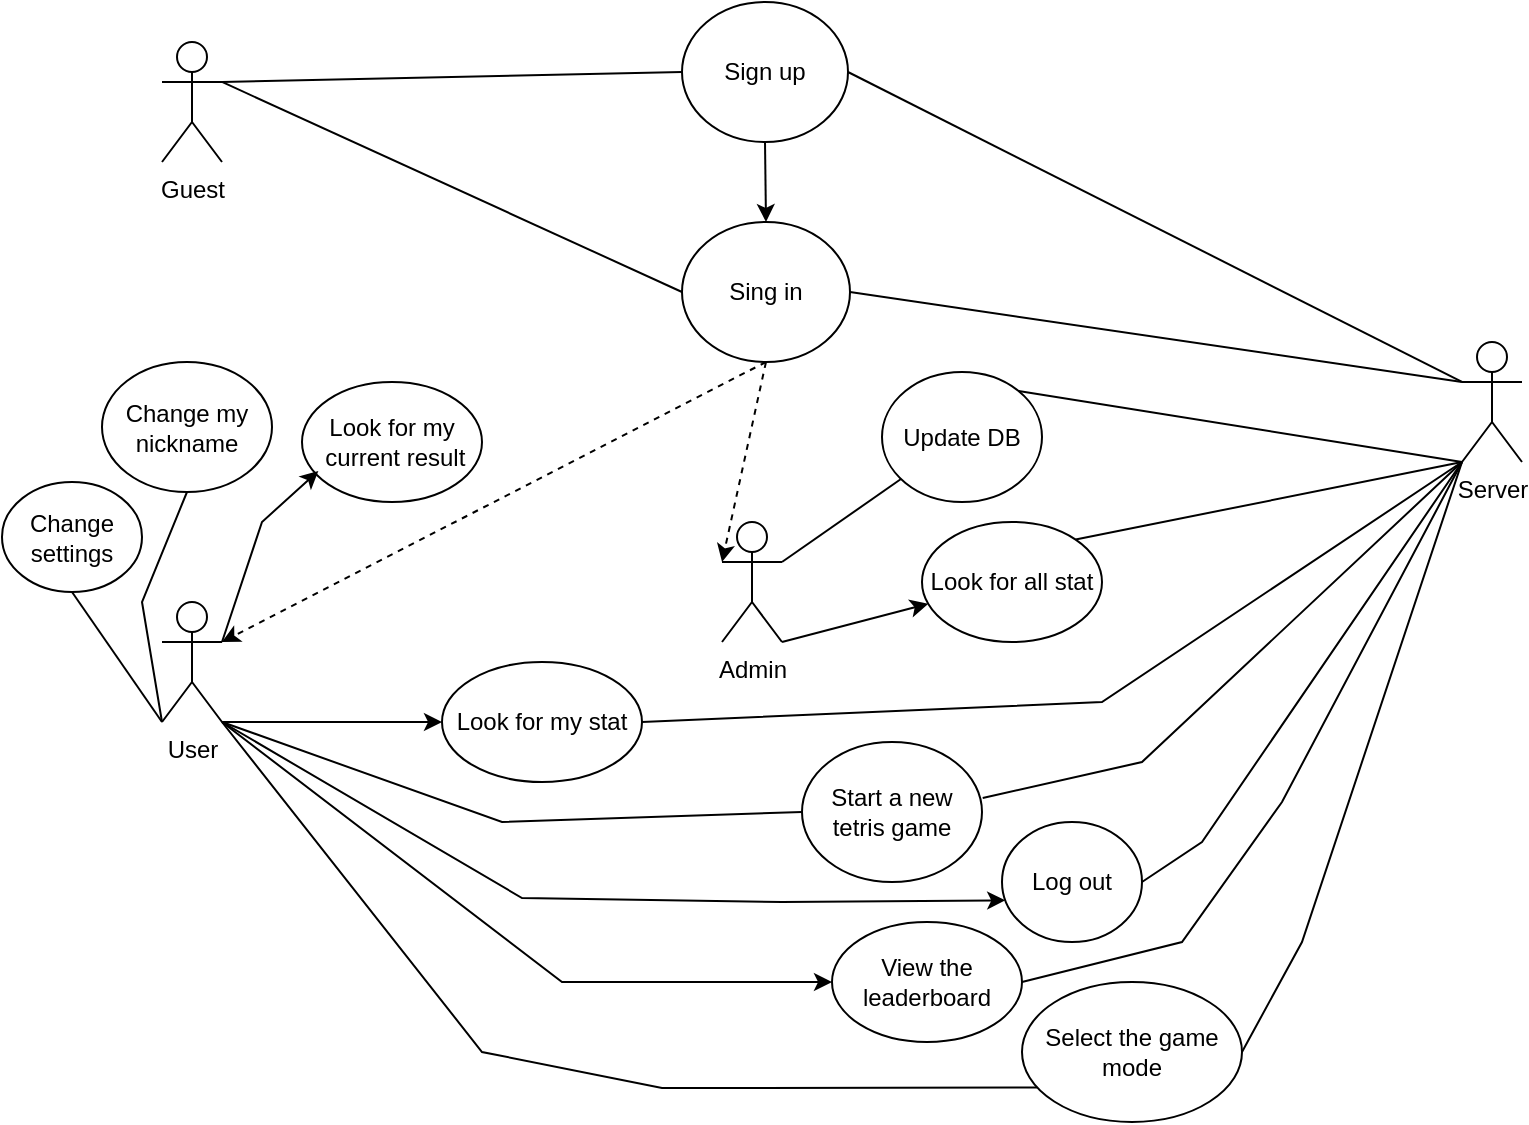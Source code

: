<mxfile version="26.0.16" pages="2">
  <diagram id="C5RBs43oDa-KdzZeNtuy" name="Usecase">
    <mxGraphModel dx="910" dy="500" grid="1" gridSize="10" guides="1" tooltips="1" connect="1" arrows="1" fold="1" page="1" pageScale="1" pageWidth="827" pageHeight="1169" math="0" shadow="0">
      <root>
        <mxCell id="WIyWlLk6GJQsqaUBKTNV-0" />
        <mxCell id="WIyWlLk6GJQsqaUBKTNV-1" parent="WIyWlLk6GJQsqaUBKTNV-0" />
        <mxCell id="0U7hj_pJcV__g8Mz-J5c-0" value="Guest" style="shape=umlActor;verticalLabelPosition=bottom;verticalAlign=top;html=1;outlineConnect=0;" parent="WIyWlLk6GJQsqaUBKTNV-1" vertex="1">
          <mxGeometry x="90" y="120" width="30" height="60" as="geometry" />
        </mxCell>
        <mxCell id="0U7hj_pJcV__g8Mz-J5c-2" value="Admin" style="shape=umlActor;verticalLabelPosition=bottom;verticalAlign=top;html=1;outlineConnect=0;" parent="WIyWlLk6GJQsqaUBKTNV-1" vertex="1">
          <mxGeometry x="370" y="360" width="30" height="60" as="geometry" />
        </mxCell>
        <mxCell id="0U7hj_pJcV__g8Mz-J5c-4" value="User" style="shape=umlActor;verticalLabelPosition=bottom;verticalAlign=top;html=1;outlineConnect=0;" parent="WIyWlLk6GJQsqaUBKTNV-1" vertex="1">
          <mxGeometry x="90" y="400" width="30" height="60" as="geometry" />
        </mxCell>
        <mxCell id="0U7hj_pJcV__g8Mz-J5c-9" value="Sign up" style="ellipse;whiteSpace=wrap;html=1;" parent="WIyWlLk6GJQsqaUBKTNV-1" vertex="1">
          <mxGeometry x="350" y="100" width="83" height="70" as="geometry" />
        </mxCell>
        <mxCell id="0U7hj_pJcV__g8Mz-J5c-10" value="Sing in" style="ellipse;whiteSpace=wrap;html=1;" parent="WIyWlLk6GJQsqaUBKTNV-1" vertex="1">
          <mxGeometry x="350" y="210" width="84" height="70" as="geometry" />
        </mxCell>
        <mxCell id="0U7hj_pJcV__g8Mz-J5c-11" value="" style="endArrow=none;html=1;rounded=0;exitX=1;exitY=0.333;exitDx=0;exitDy=0;exitPerimeter=0;entryX=0;entryY=0.5;entryDx=0;entryDy=0;startFill=0;" parent="WIyWlLk6GJQsqaUBKTNV-1" source="0U7hj_pJcV__g8Mz-J5c-0" target="0U7hj_pJcV__g8Mz-J5c-9" edge="1">
          <mxGeometry width="50" height="50" relative="1" as="geometry">
            <mxPoint x="120" y="190" as="sourcePoint" />
            <mxPoint x="170" y="140" as="targetPoint" />
            <Array as="points" />
          </mxGeometry>
        </mxCell>
        <mxCell id="0U7hj_pJcV__g8Mz-J5c-12" value="Server&lt;div&gt;&lt;br&gt;&lt;/div&gt;" style="shape=umlActor;verticalLabelPosition=bottom;verticalAlign=top;html=1;outlineConnect=0;" parent="WIyWlLk6GJQsqaUBKTNV-1" vertex="1">
          <mxGeometry x="740" y="270" width="30" height="60" as="geometry" />
        </mxCell>
        <mxCell id="0U7hj_pJcV__g8Mz-J5c-17" value="" style="endArrow=none;html=1;rounded=0;exitX=1;exitY=0.5;exitDx=0;exitDy=0;entryX=0;entryY=0.333;entryDx=0;entryDy=0;entryPerimeter=0;startFill=0;" parent="WIyWlLk6GJQsqaUBKTNV-1" source="0U7hj_pJcV__g8Mz-J5c-9" target="0U7hj_pJcV__g8Mz-J5c-12" edge="1">
          <mxGeometry width="50" height="50" relative="1" as="geometry">
            <mxPoint x="380" y="320" as="sourcePoint" />
            <mxPoint x="430" y="270" as="targetPoint" />
          </mxGeometry>
        </mxCell>
        <mxCell id="0U7hj_pJcV__g8Mz-J5c-18" value="" style="endArrow=none;html=1;rounded=0;exitX=1;exitY=0.333;exitDx=0;exitDy=0;exitPerimeter=0;entryX=0;entryY=0.5;entryDx=0;entryDy=0;" parent="WIyWlLk6GJQsqaUBKTNV-1" source="0U7hj_pJcV__g8Mz-J5c-0" target="0U7hj_pJcV__g8Mz-J5c-10" edge="1">
          <mxGeometry width="50" height="50" relative="1" as="geometry">
            <mxPoint x="280" y="380" as="sourcePoint" />
            <mxPoint x="330" y="330" as="targetPoint" />
          </mxGeometry>
        </mxCell>
        <mxCell id="0U7hj_pJcV__g8Mz-J5c-19" value="" style="endArrow=classic;html=1;rounded=0;exitX=0.5;exitY=1;exitDx=0;exitDy=0;entryX=0.5;entryY=0;entryDx=0;entryDy=0;" parent="WIyWlLk6GJQsqaUBKTNV-1" source="0U7hj_pJcV__g8Mz-J5c-9" target="0U7hj_pJcV__g8Mz-J5c-10" edge="1">
          <mxGeometry width="50" height="50" relative="1" as="geometry">
            <mxPoint x="280" y="380" as="sourcePoint" />
            <mxPoint x="330" y="330" as="targetPoint" />
          </mxGeometry>
        </mxCell>
        <mxCell id="0U7hj_pJcV__g8Mz-J5c-20" value="" style="endArrow=none;html=1;rounded=0;exitX=1;exitY=0.5;exitDx=0;exitDy=0;entryX=0;entryY=0.333;entryDx=0;entryDy=0;entryPerimeter=0;" parent="WIyWlLk6GJQsqaUBKTNV-1" source="0U7hj_pJcV__g8Mz-J5c-10" target="0U7hj_pJcV__g8Mz-J5c-12" edge="1">
          <mxGeometry width="50" height="50" relative="1" as="geometry">
            <mxPoint x="280" y="300" as="sourcePoint" />
            <mxPoint x="710" y="250" as="targetPoint" />
          </mxGeometry>
        </mxCell>
        <mxCell id="0U7hj_pJcV__g8Mz-J5c-25" value="" style="endArrow=classic;html=1;rounded=0;exitX=0.5;exitY=1;exitDx=0;exitDy=0;entryX=1;entryY=0.333;entryDx=0;entryDy=0;entryPerimeter=0;dashed=1;" parent="WIyWlLk6GJQsqaUBKTNV-1" source="0U7hj_pJcV__g8Mz-J5c-10" target="0U7hj_pJcV__g8Mz-J5c-4" edge="1">
          <mxGeometry width="50" height="50" relative="1" as="geometry">
            <mxPoint x="280" y="420" as="sourcePoint" />
            <mxPoint x="330" y="370" as="targetPoint" />
          </mxGeometry>
        </mxCell>
        <mxCell id="0U7hj_pJcV__g8Mz-J5c-26" value="" style="endArrow=classic;html=1;rounded=0;entryX=0;entryY=0.333;entryDx=0;entryDy=0;entryPerimeter=0;exitX=0.5;exitY=1;exitDx=0;exitDy=0;dashed=1;" parent="WIyWlLk6GJQsqaUBKTNV-1" source="0U7hj_pJcV__g8Mz-J5c-10" target="0U7hj_pJcV__g8Mz-J5c-2" edge="1">
          <mxGeometry width="50" height="50" relative="1" as="geometry">
            <mxPoint x="350" y="310" as="sourcePoint" />
            <mxPoint x="330" y="370" as="targetPoint" />
            <Array as="points" />
          </mxGeometry>
        </mxCell>
        <mxCell id="0U7hj_pJcV__g8Mz-J5c-28" value="L&lt;span style=&quot;background-color: transparent; color: light-dark(rgb(0, 0, 0), rgb(255, 255, 255));&quot;&gt;ook for all stat&lt;/span&gt;" style="ellipse;whiteSpace=wrap;html=1;" parent="WIyWlLk6GJQsqaUBKTNV-1" vertex="1">
          <mxGeometry x="470" y="360" width="90" height="60" as="geometry" />
        </mxCell>
        <mxCell id="0U7hj_pJcV__g8Mz-J5c-29" value="" style="endArrow=classic;html=1;rounded=0;exitX=1;exitY=1;exitDx=0;exitDy=0;exitPerimeter=0;" parent="WIyWlLk6GJQsqaUBKTNV-1" source="0U7hj_pJcV__g8Mz-J5c-2" target="0U7hj_pJcV__g8Mz-J5c-28" edge="1">
          <mxGeometry width="50" height="50" relative="1" as="geometry">
            <mxPoint x="280" y="300" as="sourcePoint" />
            <mxPoint x="330" y="250" as="targetPoint" />
          </mxGeometry>
        </mxCell>
        <mxCell id="0U7hj_pJcV__g8Mz-J5c-30" value="Update DB" style="ellipse;whiteSpace=wrap;html=1;" parent="WIyWlLk6GJQsqaUBKTNV-1" vertex="1">
          <mxGeometry x="450" y="285" width="80" height="65" as="geometry" />
        </mxCell>
        <mxCell id="0U7hj_pJcV__g8Mz-J5c-31" value="" style="endArrow=none;html=1;rounded=0;exitX=1;exitY=0.333;exitDx=0;exitDy=0;exitPerimeter=0;startFill=0;" parent="WIyWlLk6GJQsqaUBKTNV-1" source="0U7hj_pJcV__g8Mz-J5c-2" target="0U7hj_pJcV__g8Mz-J5c-30" edge="1">
          <mxGeometry width="50" height="50" relative="1" as="geometry">
            <mxPoint x="280" y="300" as="sourcePoint" />
            <mxPoint x="330" y="250" as="targetPoint" />
          </mxGeometry>
        </mxCell>
        <mxCell id="0U7hj_pJcV__g8Mz-J5c-32" value="" style="endArrow=none;html=1;rounded=0;exitX=1;exitY=0;exitDx=0;exitDy=0;entryX=0;entryY=1;entryDx=0;entryDy=0;entryPerimeter=0;" parent="WIyWlLk6GJQsqaUBKTNV-1" source="0U7hj_pJcV__g8Mz-J5c-28" target="0U7hj_pJcV__g8Mz-J5c-12" edge="1">
          <mxGeometry width="50" height="50" relative="1" as="geometry">
            <mxPoint x="280" y="300" as="sourcePoint" />
            <mxPoint x="690" y="230" as="targetPoint" />
          </mxGeometry>
        </mxCell>
        <mxCell id="0U7hj_pJcV__g8Mz-J5c-34" value="" style="endArrow=none;html=1;rounded=0;entryX=0;entryY=1;entryDx=0;entryDy=0;entryPerimeter=0;exitX=1;exitY=0;exitDx=0;exitDy=0;" parent="WIyWlLk6GJQsqaUBKTNV-1" source="0U7hj_pJcV__g8Mz-J5c-30" target="0U7hj_pJcV__g8Mz-J5c-12" edge="1">
          <mxGeometry width="50" height="50" relative="1" as="geometry">
            <mxPoint x="280" y="300" as="sourcePoint" />
            <mxPoint x="330" y="250" as="targetPoint" />
          </mxGeometry>
        </mxCell>
        <mxCell id="0U7hj_pJcV__g8Mz-J5c-36" value="Look for my stat" style="ellipse;whiteSpace=wrap;html=1;" parent="WIyWlLk6GJQsqaUBKTNV-1" vertex="1">
          <mxGeometry x="230" y="430" width="100" height="60" as="geometry" />
        </mxCell>
        <mxCell id="0U7hj_pJcV__g8Mz-J5c-37" value="" style="endArrow=classic;html=1;rounded=0;exitX=1;exitY=1;exitDx=0;exitDy=0;exitPerimeter=0;entryX=0;entryY=0.5;entryDx=0;entryDy=0;" parent="WIyWlLk6GJQsqaUBKTNV-1" source="0U7hj_pJcV__g8Mz-J5c-4" target="0U7hj_pJcV__g8Mz-J5c-36" edge="1">
          <mxGeometry width="50" height="50" relative="1" as="geometry">
            <mxPoint x="280" y="420" as="sourcePoint" />
            <mxPoint x="245" y="459" as="targetPoint" />
            <Array as="points" />
          </mxGeometry>
        </mxCell>
        <mxCell id="0U7hj_pJcV__g8Mz-J5c-40" value="" style="endArrow=none;html=1;rounded=0;exitX=1;exitY=0.5;exitDx=0;exitDy=0;entryX=0;entryY=1;entryDx=0;entryDy=0;entryPerimeter=0;" parent="WIyWlLk6GJQsqaUBKTNV-1" source="0U7hj_pJcV__g8Mz-J5c-36" target="0U7hj_pJcV__g8Mz-J5c-12" edge="1">
          <mxGeometry width="50" height="50" relative="1" as="geometry">
            <mxPoint x="280" y="420" as="sourcePoint" />
            <mxPoint x="330" y="370" as="targetPoint" />
            <Array as="points">
              <mxPoint x="560" y="450" />
            </Array>
          </mxGeometry>
        </mxCell>
        <mxCell id="0U7hj_pJcV__g8Mz-J5c-41" value="Select the game mode" style="ellipse;whiteSpace=wrap;html=1;" parent="WIyWlLk6GJQsqaUBKTNV-1" vertex="1">
          <mxGeometry x="520" y="590" width="110" height="70" as="geometry" />
        </mxCell>
        <mxCell id="0U7hj_pJcV__g8Mz-J5c-42" value="Start a new tetris game" style="ellipse;whiteSpace=wrap;html=1;" parent="WIyWlLk6GJQsqaUBKTNV-1" vertex="1">
          <mxGeometry x="410" y="470" width="90" height="70" as="geometry" />
        </mxCell>
        <mxCell id="0U7hj_pJcV__g8Mz-J5c-43" value="" style="endArrow=none;html=1;rounded=0;exitX=1;exitY=1;exitDx=0;exitDy=0;exitPerimeter=0;entryX=0;entryY=0.5;entryDx=0;entryDy=0;endFill=1;startFill=0;" parent="WIyWlLk6GJQsqaUBKTNV-1" source="0U7hj_pJcV__g8Mz-J5c-4" target="0U7hj_pJcV__g8Mz-J5c-42" edge="1">
          <mxGeometry width="50" height="50" relative="1" as="geometry">
            <mxPoint x="280" y="420" as="sourcePoint" />
            <mxPoint x="330" y="370" as="targetPoint" />
            <Array as="points">
              <mxPoint x="260" y="510" />
            </Array>
          </mxGeometry>
        </mxCell>
        <mxCell id="0U7hj_pJcV__g8Mz-J5c-45" value="" style="endArrow=none;html=1;rounded=0;exitX=1;exitY=1;exitDx=0;exitDy=0;exitPerimeter=0;entryX=0.069;entryY=0.754;entryDx=0;entryDy=0;endFill=1;startFill=0;entryPerimeter=0;" parent="WIyWlLk6GJQsqaUBKTNV-1" source="0U7hj_pJcV__g8Mz-J5c-4" target="0U7hj_pJcV__g8Mz-J5c-41" edge="1">
          <mxGeometry width="50" height="50" relative="1" as="geometry">
            <mxPoint x="280" y="420" as="sourcePoint" />
            <mxPoint x="330" y="370" as="targetPoint" />
            <Array as="points">
              <mxPoint x="250" y="625" />
              <mxPoint x="340" y="643" />
            </Array>
          </mxGeometry>
        </mxCell>
        <mxCell id="0U7hj_pJcV__g8Mz-J5c-48" value="Change settings" style="ellipse;whiteSpace=wrap;html=1;" parent="WIyWlLk6GJQsqaUBKTNV-1" vertex="1">
          <mxGeometry x="10" y="340" width="70" height="55" as="geometry" />
        </mxCell>
        <mxCell id="0U7hj_pJcV__g8Mz-J5c-49" value="" style="endArrow=none;html=1;rounded=0;entryX=0.5;entryY=1;entryDx=0;entryDy=0;endFill=1;exitX=0;exitY=1;exitDx=0;exitDy=0;exitPerimeter=0;startFill=0;" parent="WIyWlLk6GJQsqaUBKTNV-1" source="0U7hj_pJcV__g8Mz-J5c-4" target="0U7hj_pJcV__g8Mz-J5c-48" edge="1">
          <mxGeometry width="50" height="50" relative="1" as="geometry">
            <mxPoint x="70" y="440" as="sourcePoint" />
            <mxPoint x="330" y="490" as="targetPoint" />
            <Array as="points" />
          </mxGeometry>
        </mxCell>
        <mxCell id="0U7hj_pJcV__g8Mz-J5c-50" value="View the leaderboard" style="ellipse;whiteSpace=wrap;html=1;" parent="WIyWlLk6GJQsqaUBKTNV-1" vertex="1">
          <mxGeometry x="425" y="560" width="95" height="60" as="geometry" />
        </mxCell>
        <mxCell id="0U7hj_pJcV__g8Mz-J5c-51" value="" style="endArrow=classic;html=1;rounded=0;exitX=1;exitY=1;exitDx=0;exitDy=0;exitPerimeter=0;entryX=0;entryY=0.5;entryDx=0;entryDy=0;" parent="WIyWlLk6GJQsqaUBKTNV-1" source="0U7hj_pJcV__g8Mz-J5c-4" target="0U7hj_pJcV__g8Mz-J5c-50" edge="1">
          <mxGeometry width="50" height="50" relative="1" as="geometry">
            <mxPoint x="280" y="540" as="sourcePoint" />
            <mxPoint x="330" y="490" as="targetPoint" />
            <Array as="points">
              <mxPoint x="290" y="590" />
            </Array>
          </mxGeometry>
        </mxCell>
        <mxCell id="0U7hj_pJcV__g8Mz-J5c-52" value="Log out" style="ellipse;whiteSpace=wrap;html=1;" parent="WIyWlLk6GJQsqaUBKTNV-1" vertex="1">
          <mxGeometry x="510" y="510" width="70" height="60" as="geometry" />
        </mxCell>
        <mxCell id="0U7hj_pJcV__g8Mz-J5c-54" value="" style="endArrow=none;html=1;rounded=0;entryX=1.004;entryY=0.4;entryDx=0;entryDy=0;entryPerimeter=0;exitX=0;exitY=1;exitDx=0;exitDy=0;exitPerimeter=0;" parent="WIyWlLk6GJQsqaUBKTNV-1" target="0U7hj_pJcV__g8Mz-J5c-42" edge="1" source="0U7hj_pJcV__g8Mz-J5c-12">
          <mxGeometry width="50" height="50" relative="1" as="geometry">
            <mxPoint x="720" y="350" as="sourcePoint" />
            <mxPoint x="220" y="470" as="targetPoint" />
            <Array as="points">
              <mxPoint x="580" y="480" />
            </Array>
          </mxGeometry>
        </mxCell>
        <mxCell id="0U7hj_pJcV__g8Mz-J5c-55" value="" style="endArrow=classic;html=1;rounded=0;exitX=1;exitY=1;exitDx=0;exitDy=0;exitPerimeter=0;entryX=0.023;entryY=0.653;entryDx=0;entryDy=0;entryPerimeter=0;" parent="WIyWlLk6GJQsqaUBKTNV-1" source="0U7hj_pJcV__g8Mz-J5c-4" target="0U7hj_pJcV__g8Mz-J5c-52" edge="1">
          <mxGeometry width="50" height="50" relative="1" as="geometry">
            <mxPoint x="340" y="580" as="sourcePoint" />
            <mxPoint x="390" y="530" as="targetPoint" />
            <Array as="points">
              <mxPoint x="270" y="548" />
              <mxPoint x="400" y="550" />
            </Array>
          </mxGeometry>
        </mxCell>
        <mxCell id="0U7hj_pJcV__g8Mz-J5c-56" value="" style="endArrow=none;html=1;rounded=0;exitX=1;exitY=0.5;exitDx=0;exitDy=0;entryX=0;entryY=1;entryDx=0;entryDy=0;entryPerimeter=0;" parent="WIyWlLk6GJQsqaUBKTNV-1" source="0U7hj_pJcV__g8Mz-J5c-52" edge="1" target="0U7hj_pJcV__g8Mz-J5c-12">
          <mxGeometry width="50" height="50" relative="1" as="geometry">
            <mxPoint x="610" y="550" as="sourcePoint" />
            <mxPoint x="720" y="350" as="targetPoint" />
            <Array as="points">
              <mxPoint x="610" y="520" />
            </Array>
          </mxGeometry>
        </mxCell>
        <mxCell id="0U7hj_pJcV__g8Mz-J5c-57" value="Look for my&lt;div&gt;&lt;span style=&quot;background-color: transparent; color: light-dark(rgb(0, 0, 0), rgb(255, 255, 255));&quot;&gt;&amp;nbsp;current result&lt;/span&gt;&lt;/div&gt;" style="ellipse;whiteSpace=wrap;html=1;" parent="WIyWlLk6GJQsqaUBKTNV-1" vertex="1">
          <mxGeometry x="160" y="290" width="90" height="60" as="geometry" />
        </mxCell>
        <mxCell id="KSl2S3X6LiXkz5sUxBVu-1" value="Change my nickname" style="ellipse;whiteSpace=wrap;html=1;" vertex="1" parent="WIyWlLk6GJQsqaUBKTNV-1">
          <mxGeometry x="60" y="280" width="85" height="65" as="geometry" />
        </mxCell>
        <mxCell id="KSl2S3X6LiXkz5sUxBVu-3" value="" style="endArrow=none;html=1;rounded=0;exitX=1;exitY=0.5;exitDx=0;exitDy=0;entryX=0;entryY=1;entryDx=0;entryDy=0;entryPerimeter=0;" edge="1" parent="WIyWlLk6GJQsqaUBKTNV-1" source="0U7hj_pJcV__g8Mz-J5c-41" target="0U7hj_pJcV__g8Mz-J5c-12">
          <mxGeometry width="50" height="50" relative="1" as="geometry">
            <mxPoint x="270" y="520" as="sourcePoint" />
            <mxPoint x="720" y="350" as="targetPoint" />
            <Array as="points">
              <mxPoint x="660" y="570" />
            </Array>
          </mxGeometry>
        </mxCell>
        <mxCell id="KSl2S3X6LiXkz5sUxBVu-4" style="edgeStyle=orthogonalEdgeStyle;rounded=0;orthogonalLoop=1;jettySize=auto;html=1;exitX=0.5;exitY=1;exitDx=0;exitDy=0;" edge="1" parent="WIyWlLk6GJQsqaUBKTNV-1" source="0U7hj_pJcV__g8Mz-J5c-48" target="0U7hj_pJcV__g8Mz-J5c-48">
          <mxGeometry relative="1" as="geometry" />
        </mxCell>
        <mxCell id="KSl2S3X6LiXkz5sUxBVu-5" value="" style="endArrow=none;html=1;rounded=0;exitX=1;exitY=0.5;exitDx=0;exitDy=0;entryX=0;entryY=1;entryDx=0;entryDy=0;entryPerimeter=0;" edge="1" parent="WIyWlLk6GJQsqaUBKTNV-1" source="0U7hj_pJcV__g8Mz-J5c-50" target="0U7hj_pJcV__g8Mz-J5c-12">
          <mxGeometry width="50" height="50" relative="1" as="geometry">
            <mxPoint x="270" y="520" as="sourcePoint" />
            <mxPoint x="320" y="470" as="targetPoint" />
            <Array as="points">
              <mxPoint x="600" y="570" />
              <mxPoint x="650" y="500" />
            </Array>
          </mxGeometry>
        </mxCell>
        <mxCell id="KSl2S3X6LiXkz5sUxBVu-6" value="" style="endArrow=classic;html=1;rounded=0;entryX=0.091;entryY=0.741;entryDx=0;entryDy=0;exitX=1;exitY=0.333;exitDx=0;exitDy=0;exitPerimeter=0;entryPerimeter=0;" edge="1" parent="WIyWlLk6GJQsqaUBKTNV-1" source="0U7hj_pJcV__g8Mz-J5c-4" target="0U7hj_pJcV__g8Mz-J5c-57">
          <mxGeometry width="50" height="50" relative="1" as="geometry">
            <mxPoint x="130" y="440" as="sourcePoint" />
            <mxPoint x="320" y="370" as="targetPoint" />
            <Array as="points">
              <mxPoint x="140" y="360" />
            </Array>
          </mxGeometry>
        </mxCell>
        <mxCell id="KSl2S3X6LiXkz5sUxBVu-7" value="" style="endArrow=none;html=1;rounded=0;exitX=0;exitY=1;exitDx=0;exitDy=0;exitPerimeter=0;entryX=0.5;entryY=1;entryDx=0;entryDy=0;startFill=0;" edge="1" parent="WIyWlLk6GJQsqaUBKTNV-1" source="0U7hj_pJcV__g8Mz-J5c-4" target="KSl2S3X6LiXkz5sUxBVu-1">
          <mxGeometry width="50" height="50" relative="1" as="geometry">
            <mxPoint x="260" y="520" as="sourcePoint" />
            <mxPoint x="310" y="470" as="targetPoint" />
            <Array as="points">
              <mxPoint x="80" y="400" />
            </Array>
          </mxGeometry>
        </mxCell>
        <mxCell id="KSl2S3X6LiXkz5sUxBVu-8" style="edgeStyle=orthogonalEdgeStyle;rounded=0;orthogonalLoop=1;jettySize=auto;html=1;exitX=0.5;exitY=1;exitDx=0;exitDy=0;" edge="1" parent="WIyWlLk6GJQsqaUBKTNV-1" source="0U7hj_pJcV__g8Mz-J5c-48" target="0U7hj_pJcV__g8Mz-J5c-48">
          <mxGeometry relative="1" as="geometry" />
        </mxCell>
      </root>
    </mxGraphModel>
  </diagram>
  <diagram id="Vw7GHhl0fOvuBDHQ20CX" name="Class Diagram">
    <mxGraphModel dx="520" dy="286" grid="1" gridSize="10" guides="1" tooltips="1" connect="1" arrows="1" fold="1" page="1" pageScale="1" pageWidth="827" pageHeight="1169" math="0" shadow="0">
      <root>
        <mxCell id="0" />
        <mxCell id="1" parent="0" />
        <mxCell id="Mi7HjXs85xsGlYcdrhcW-6" value="" style="edgeStyle=orthogonalEdgeStyle;rounded=0;orthogonalLoop=1;jettySize=auto;html=1;entryX=0.483;entryY=0;entryDx=0;entryDy=0;entryPerimeter=0;endArrow=none;startFill=0;" edge="1" parent="1" source="3i66s6ww7nDhghAizmxa-1" target="3i66s6ww7nDhghAizmxa-9">
          <mxGeometry relative="1" as="geometry" />
        </mxCell>
        <mxCell id="3i66s6ww7nDhghAizmxa-1" value="MyTcpServer" style="swimlane;fontStyle=1;align=center;verticalAlign=top;childLayout=stackLayout;horizontal=1;startSize=26;horizontalStack=0;resizeParent=1;resizeParentMax=0;resizeLast=0;collapsible=1;marginBottom=0;whiteSpace=wrap;html=1;" vertex="1" parent="1">
          <mxGeometry x="120" y="80" width="200" height="160" as="geometry" />
        </mxCell>
        <mxCell id="3i66s6ww7nDhghAizmxa-2" value="- mTcpServer: QTcpServer *&lt;div&gt;- clients: QList&amp;lt;MyClient&amp;gt;&lt;/div&gt;" style="text;strokeColor=none;fillColor=none;align=left;verticalAlign=top;spacingLeft=4;spacingRight=4;overflow=hidden;rotatable=0;points=[[0,0.5],[1,0.5]];portConstraint=eastwest;whiteSpace=wrap;html=1;" vertex="1" parent="3i66s6ww7nDhghAizmxa-1">
          <mxGeometry y="26" width="200" height="34" as="geometry" />
        </mxCell>
        <mxCell id="3i66s6ww7nDhghAizmxa-3" value="" style="line;strokeWidth=1;fillColor=none;align=left;verticalAlign=middle;spacingTop=-1;spacingLeft=3;spacingRight=3;rotatable=0;labelPosition=right;points=[];portConstraint=eastwest;strokeColor=inherit;" vertex="1" parent="3i66s6ww7nDhghAizmxa-1">
          <mxGeometry y="60" width="200" height="18" as="geometry" />
        </mxCell>
        <mxCell id="3i66s6ww7nDhghAizmxa-4" value="+ MyTcpServer(QObject*)&lt;div&gt;+ ~MyTcpServer()&lt;/div&gt;&lt;div&gt;+ slotNewConnection(): void&lt;/div&gt;&lt;div&gt;+ slotServerRead(): void&lt;/div&gt;&lt;div&gt;+ slotClientDisconnected(): void&lt;/div&gt;&lt;div&gt;&lt;br&gt;&lt;/div&gt;" style="text;strokeColor=none;fillColor=none;align=left;verticalAlign=top;spacingLeft=4;spacingRight=4;overflow=hidden;rotatable=0;points=[[0,0.5],[1,0.5]];portConstraint=eastwest;whiteSpace=wrap;html=1;" vertex="1" parent="3i66s6ww7nDhghAizmxa-1">
          <mxGeometry y="78" width="200" height="82" as="geometry" />
        </mxCell>
        <mxCell id="3i66s6ww7nDhghAizmxa-5" value="MyClient" style="swimlane;fontStyle=1;align=center;verticalAlign=top;childLayout=stackLayout;horizontal=1;startSize=26;horizontalStack=0;resizeParent=1;resizeParentMax=0;resizeLast=0;collapsible=1;marginBottom=0;whiteSpace=wrap;html=1;" vertex="1" parent="1">
          <mxGeometry x="430" y="80" width="200" height="172" as="geometry" />
        </mxCell>
        <mxCell id="3i66s6ww7nDhghAizmxa-6" value="- mTcpSocket: QTcpSocket *&lt;div&gt;- login: QString&lt;/div&gt;&lt;div&gt;- id_connection: int&lt;/div&gt;&lt;div&gt;&lt;br&gt;&lt;/div&gt;" style="text;strokeColor=none;fillColor=none;align=left;verticalAlign=top;spacingLeft=4;spacingRight=4;overflow=hidden;rotatable=0;points=[[0,0.5],[1,0.5]];portConstraint=eastwest;whiteSpace=wrap;html=1;" vertex="1" parent="3i66s6ww7nDhghAizmxa-5">
          <mxGeometry y="26" width="200" height="54" as="geometry" />
        </mxCell>
        <mxCell id="3i66s6ww7nDhghAizmxa-7" value="" style="line;strokeWidth=1;fillColor=none;align=left;verticalAlign=middle;spacingTop=-1;spacingLeft=3;spacingRight=3;rotatable=0;labelPosition=right;points=[];portConstraint=eastwest;strokeColor=inherit;" vertex="1" parent="3i66s6ww7nDhghAizmxa-5">
          <mxGeometry y="80" width="200" height="10" as="geometry" />
        </mxCell>
        <mxCell id="3i66s6ww7nDhghAizmxa-8" value="+ MyClient()&lt;div&gt;+ ~MyClient()&lt;/div&gt;&lt;div&gt;+ is_auth(): bool&lt;/div&gt;&lt;div&gt;+ password(): bool&lt;/div&gt;&lt;div&gt;......&lt;/div&gt;" style="text;strokeColor=none;fillColor=none;align=left;verticalAlign=top;spacingLeft=4;spacingRight=4;overflow=hidden;rotatable=0;points=[[0,0.5],[1,0.5]];portConstraint=eastwest;whiteSpace=wrap;html=1;" vertex="1" parent="3i66s6ww7nDhghAizmxa-5">
          <mxGeometry y="90" width="200" height="82" as="geometry" />
        </mxCell>
        <mxCell id="3i66s6ww7nDhghAizmxa-9" value="FunctionsForServer" style="swimlane;fontStyle=1;align=center;verticalAlign=top;childLayout=stackLayout;horizontal=1;startSize=26;horizontalStack=0;resizeParent=1;resizeParentMax=0;resizeLast=0;collapsible=1;marginBottom=0;whiteSpace=wrap;html=1;" vertex="1" parent="1">
          <mxGeometry x="80" y="300" width="290" height="160" as="geometry" />
        </mxCell>
        <mxCell id="3i66s6ww7nDhghAizmxa-11" value="" style="line;strokeWidth=1;fillColor=none;align=left;verticalAlign=middle;spacingTop=-1;spacingLeft=3;spacingRight=3;rotatable=0;labelPosition=right;points=[];portConstraint=eastwest;strokeColor=inherit;" vertex="1" parent="3i66s6ww7nDhghAizmxa-9">
          <mxGeometry y="26" width="290" height="4" as="geometry" />
        </mxCell>
        <mxCell id="3i66s6ww7nDhghAizmxa-12" value="+ parsing(int, QString): QByteArray&lt;div&gt;+ auth(int, QString, QString): QByteArray&lt;/div&gt;&lt;div&gt;+ reg(QString, QString, QString): QByteArray&lt;/div&gt;&lt;div&gt;+ auth(QString, QString): QByteArray&lt;/div&gt;&lt;div&gt;+ lookmystat(int): QByteArray&lt;/div&gt;&lt;div&gt;+ lookallstat(): QByteArray&lt;/div&gt;&lt;div&gt;......&lt;br&gt;&lt;div&gt;&lt;br&gt;&lt;/div&gt;&lt;/div&gt;" style="text;strokeColor=none;fillColor=none;align=left;verticalAlign=top;spacingLeft=4;spacingRight=4;overflow=hidden;rotatable=0;points=[[0,0.5],[1,0.5]];portConstraint=eastwest;whiteSpace=wrap;html=1;" vertex="1" parent="3i66s6ww7nDhghAizmxa-9">
          <mxGeometry y="30" width="290" height="130" as="geometry" />
        </mxCell>
        <mxCell id="7_Vl0Dau3oxc1CpDXIOX-1" value="MyDB" style="swimlane;fontStyle=1;align=center;verticalAlign=top;childLayout=stackLayout;horizontal=1;startSize=26;horizontalStack=0;resizeParent=1;resizeParentMax=0;resizeLast=0;collapsible=1;marginBottom=0;whiteSpace=wrap;html=1;" vertex="1" parent="1">
          <mxGeometry x="450" y="300" width="160" height="86" as="geometry" />
        </mxCell>
        <mxCell id="7_Vl0Dau3oxc1CpDXIOX-2" value="-&amp;nbsp;" style="text;strokeColor=none;fillColor=none;align=left;verticalAlign=top;spacingLeft=4;spacingRight=4;overflow=hidden;rotatable=0;points=[[0,0.5],[1,0.5]];portConstraint=eastwest;whiteSpace=wrap;html=1;" vertex="1" parent="7_Vl0Dau3oxc1CpDXIOX-1">
          <mxGeometry y="26" width="160" height="26" as="geometry" />
        </mxCell>
        <mxCell id="7_Vl0Dau3oxc1CpDXIOX-3" value="" style="line;strokeWidth=1;fillColor=none;align=left;verticalAlign=middle;spacingTop=-1;spacingLeft=3;spacingRight=3;rotatable=0;labelPosition=right;points=[];portConstraint=eastwest;strokeColor=inherit;" vertex="1" parent="7_Vl0Dau3oxc1CpDXIOX-1">
          <mxGeometry y="52" width="160" height="8" as="geometry" />
        </mxCell>
        <mxCell id="7_Vl0Dau3oxc1CpDXIOX-4" value="+ method(type): type" style="text;strokeColor=none;fillColor=none;align=left;verticalAlign=top;spacingLeft=4;spacingRight=4;overflow=hidden;rotatable=0;points=[[0,0.5],[1,0.5]];portConstraint=eastwest;whiteSpace=wrap;html=1;" vertex="1" parent="7_Vl0Dau3oxc1CpDXIOX-1">
          <mxGeometry y="60" width="160" height="26" as="geometry" />
        </mxCell>
        <mxCell id="lG56ZUb7Fhc-ZXEq5qqC-1" value="MyDB" style="swimlane;fontStyle=1;align=center;verticalAlign=top;childLayout=stackLayout;horizontal=1;startSize=26;horizontalStack=0;resizeParent=1;resizeParentMax=0;resizeLast=0;collapsible=1;marginBottom=0;whiteSpace=wrap;html=1;" vertex="1" parent="1">
          <mxGeometry x="450" y="300" width="160" height="86" as="geometry" />
        </mxCell>
        <mxCell id="lG56ZUb7Fhc-ZXEq5qqC-2" value="-&amp;nbsp;" style="text;strokeColor=none;fillColor=none;align=left;verticalAlign=top;spacingLeft=4;spacingRight=4;overflow=hidden;rotatable=0;points=[[0,0.5],[1,0.5]];portConstraint=eastwest;whiteSpace=wrap;html=1;" vertex="1" parent="lG56ZUb7Fhc-ZXEq5qqC-1">
          <mxGeometry y="26" width="160" height="26" as="geometry" />
        </mxCell>
        <mxCell id="lG56ZUb7Fhc-ZXEq5qqC-3" value="" style="line;strokeWidth=1;fillColor=none;align=left;verticalAlign=middle;spacingTop=-1;spacingLeft=3;spacingRight=3;rotatable=0;labelPosition=right;points=[];portConstraint=eastwest;strokeColor=inherit;" vertex="1" parent="lG56ZUb7Fhc-ZXEq5qqC-1">
          <mxGeometry y="52" width="160" height="8" as="geometry" />
        </mxCell>
        <mxCell id="lG56ZUb7Fhc-ZXEq5qqC-4" value="+ method(type): type" style="text;strokeColor=none;fillColor=none;align=left;verticalAlign=top;spacingLeft=4;spacingRight=4;overflow=hidden;rotatable=0;points=[[0,0.5],[1,0.5]];portConstraint=eastwest;whiteSpace=wrap;html=1;" vertex="1" parent="lG56ZUb7Fhc-ZXEq5qqC-1">
          <mxGeometry y="60" width="160" height="26" as="geometry" />
        </mxCell>
        <mxCell id="lG56ZUb7Fhc-ZXEq5qqC-5" value="MyDB_destroyer" style="swimlane;fontStyle=1;align=center;verticalAlign=top;childLayout=stackLayout;horizontal=1;startSize=26;horizontalStack=0;resizeParent=1;resizeParentMax=0;resizeLast=0;collapsible=1;marginBottom=0;whiteSpace=wrap;html=1;" vertex="1" parent="1">
          <mxGeometry x="450" y="420" width="160" height="86" as="geometry" />
        </mxCell>
        <mxCell id="lG56ZUb7Fhc-ZXEq5qqC-6" value="-&amp;nbsp;" style="text;strokeColor=none;fillColor=none;align=left;verticalAlign=top;spacingLeft=4;spacingRight=4;overflow=hidden;rotatable=0;points=[[0,0.5],[1,0.5]];portConstraint=eastwest;whiteSpace=wrap;html=1;" vertex="1" parent="lG56ZUb7Fhc-ZXEq5qqC-5">
          <mxGeometry y="26" width="160" height="26" as="geometry" />
        </mxCell>
        <mxCell id="lG56ZUb7Fhc-ZXEq5qqC-7" value="" style="line;strokeWidth=1;fillColor=none;align=left;verticalAlign=middle;spacingTop=-1;spacingLeft=3;spacingRight=3;rotatable=0;labelPosition=right;points=[];portConstraint=eastwest;strokeColor=inherit;" vertex="1" parent="lG56ZUb7Fhc-ZXEq5qqC-5">
          <mxGeometry y="52" width="160" height="8" as="geometry" />
        </mxCell>
        <mxCell id="lG56ZUb7Fhc-ZXEq5qqC-8" value="+ method(type): type" style="text;strokeColor=none;fillColor=none;align=left;verticalAlign=top;spacingLeft=4;spacingRight=4;overflow=hidden;rotatable=0;points=[[0,0.5],[1,0.5]];portConstraint=eastwest;whiteSpace=wrap;html=1;" vertex="1" parent="lG56ZUb7Fhc-ZXEq5qqC-5">
          <mxGeometry y="60" width="160" height="26" as="geometry" />
        </mxCell>
        <mxCell id="Mi7HjXs85xsGlYcdrhcW-1" value="" style="endArrow=diamondThin;endFill=0;endSize=24;html=1;rounded=0;entryX=0.995;entryY=-0.028;entryDx=0;entryDy=0;entryPerimeter=0;" edge="1" parent="1">
          <mxGeometry width="160" relative="1" as="geometry">
            <mxPoint x="430" y="107.67" as="sourcePoint" />
            <mxPoint x="319" y="107.718" as="targetPoint" />
          </mxGeometry>
        </mxCell>
        <mxCell id="Mi7HjXs85xsGlYcdrhcW-2" value="1" style="text;html=1;align=center;verticalAlign=middle;resizable=0;points=[];autosize=1;strokeColor=none;fillColor=none;" vertex="1" parent="1">
          <mxGeometry x="320" y="108" width="30" height="30" as="geometry" />
        </mxCell>
        <mxCell id="Mi7HjXs85xsGlYcdrhcW-4" value="1*" style="text;html=1;align=center;verticalAlign=middle;resizable=0;points=[];autosize=1;strokeColor=none;fillColor=none;" vertex="1" parent="1">
          <mxGeometry x="400" y="108" width="30" height="30" as="geometry" />
        </mxCell>
        <mxCell id="Mi7HjXs85xsGlYcdrhcW-7" value="" style="edgeStyle=orthogonalEdgeStyle;rounded=0;orthogonalLoop=1;jettySize=auto;html=1;endArrow=none;startFill=0;" edge="1" parent="1" source="3i66s6ww7nDhghAizmxa-12">
          <mxGeometry relative="1" as="geometry">
            <mxPoint x="450" y="349" as="targetPoint" />
            <Array as="points">
              <mxPoint x="410" y="370" />
              <mxPoint x="410" y="349" />
            </Array>
          </mxGeometry>
        </mxCell>
        <mxCell id="Mi7HjXs85xsGlYcdrhcW-8" value="" style="edgeStyle=orthogonalEdgeStyle;rounded=0;orthogonalLoop=1;jettySize=auto;html=1;entryX=0;entryY=0.5;entryDx=0;entryDy=0;endArrow=none;startFill=0;" edge="1" parent="1" source="3i66s6ww7nDhghAizmxa-12" target="lG56ZUb7Fhc-ZXEq5qqC-6">
          <mxGeometry relative="1" as="geometry">
            <Array as="points">
              <mxPoint x="410" y="430" />
              <mxPoint x="410" y="459" />
            </Array>
          </mxGeometry>
        </mxCell>
      </root>
    </mxGraphModel>
  </diagram>
</mxfile>
